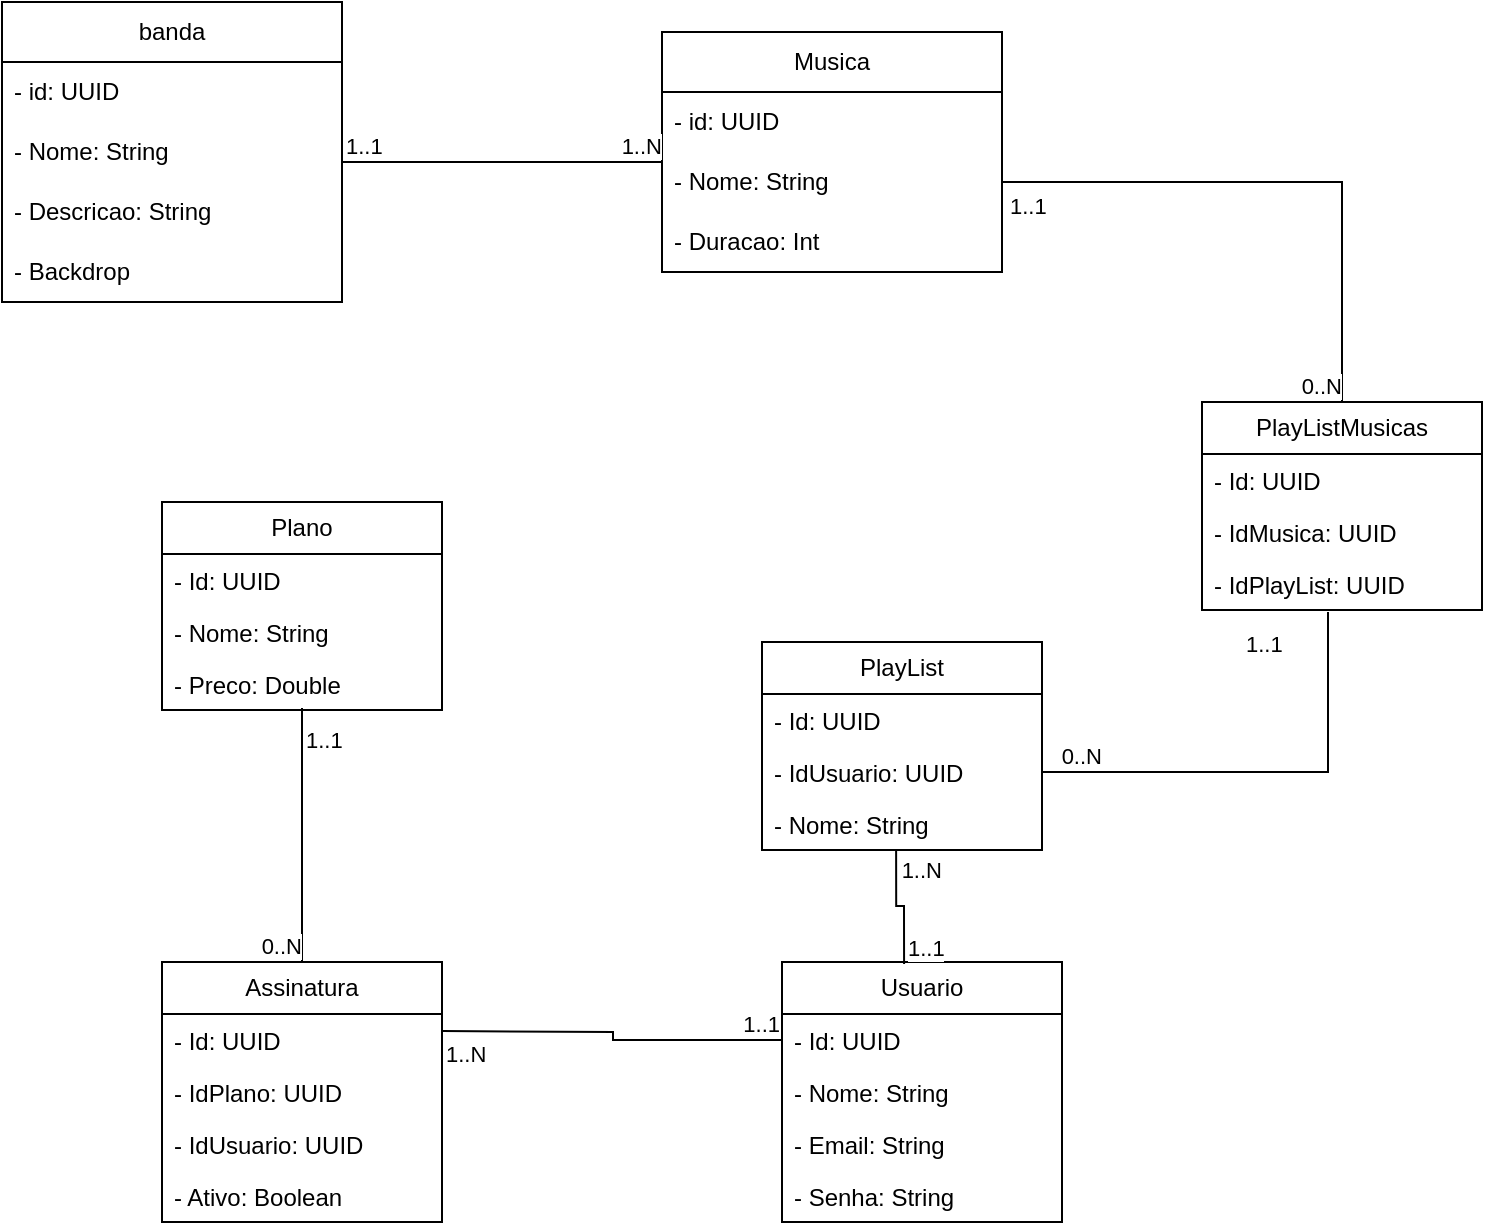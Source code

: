 <mxfile version="24.0.1" type="device">
  <diagram id="C5RBs43oDa-KdzZeNtuy" name="Page-1">
    <mxGraphModel dx="1114" dy="600" grid="1" gridSize="10" guides="1" tooltips="1" connect="1" arrows="1" fold="1" page="1" pageScale="1" pageWidth="827" pageHeight="1169" math="0" shadow="0">
      <root>
        <mxCell id="WIyWlLk6GJQsqaUBKTNV-0" />
        <mxCell id="WIyWlLk6GJQsqaUBKTNV-1" parent="WIyWlLk6GJQsqaUBKTNV-0" />
        <mxCell id="wb8o_D_CidhSUkftGFhH-7" value="banda" style="swimlane;fontStyle=0;childLayout=stackLayout;horizontal=1;startSize=30;horizontalStack=0;resizeParent=1;resizeParentMax=0;resizeLast=0;collapsible=1;marginBottom=0;whiteSpace=wrap;html=1;direction=east;" vertex="1" parent="WIyWlLk6GJQsqaUBKTNV-1">
          <mxGeometry x="70" y="80" width="170" height="150" as="geometry" />
        </mxCell>
        <mxCell id="wb8o_D_CidhSUkftGFhH-23" value="- id: UUID" style="text;strokeColor=none;fillColor=none;align=left;verticalAlign=middle;spacingLeft=4;spacingRight=4;overflow=hidden;points=[[0,0.5],[1,0.5]];portConstraint=eastwest;rotatable=0;whiteSpace=wrap;html=1;" vertex="1" parent="wb8o_D_CidhSUkftGFhH-7">
          <mxGeometry y="30" width="170" height="30" as="geometry" />
        </mxCell>
        <mxCell id="wb8o_D_CidhSUkftGFhH-8" value="- Nome: String" style="text;strokeColor=none;fillColor=none;align=left;verticalAlign=middle;spacingLeft=4;spacingRight=4;overflow=hidden;points=[[0,0.5],[1,0.5]];portConstraint=eastwest;rotatable=0;whiteSpace=wrap;html=1;" vertex="1" parent="wb8o_D_CidhSUkftGFhH-7">
          <mxGeometry y="60" width="170" height="30" as="geometry" />
        </mxCell>
        <mxCell id="wb8o_D_CidhSUkftGFhH-9" value="- Descricao: String" style="text;strokeColor=none;fillColor=none;align=left;verticalAlign=middle;spacingLeft=4;spacingRight=4;overflow=hidden;points=[[0,0.5],[1,0.5]];portConstraint=eastwest;rotatable=0;whiteSpace=wrap;html=1;" vertex="1" parent="wb8o_D_CidhSUkftGFhH-7">
          <mxGeometry y="90" width="170" height="30" as="geometry" />
        </mxCell>
        <mxCell id="wb8o_D_CidhSUkftGFhH-10" value="- Backdrop" style="text;strokeColor=none;fillColor=none;align=left;verticalAlign=middle;spacingLeft=4;spacingRight=4;overflow=hidden;points=[[0,0.5],[1,0.5]];portConstraint=eastwest;rotatable=0;whiteSpace=wrap;html=1;" vertex="1" parent="wb8o_D_CidhSUkftGFhH-7">
          <mxGeometry y="120" width="170" height="30" as="geometry" />
        </mxCell>
        <mxCell id="wb8o_D_CidhSUkftGFhH-16" value="Musica" style="swimlane;fontStyle=0;childLayout=stackLayout;horizontal=1;startSize=30;horizontalStack=0;resizeParent=1;resizeParentMax=0;resizeLast=0;collapsible=1;marginBottom=0;whiteSpace=wrap;html=1;direction=east;" vertex="1" parent="WIyWlLk6GJQsqaUBKTNV-1">
          <mxGeometry x="400" y="95" width="170" height="120" as="geometry" />
        </mxCell>
        <mxCell id="wb8o_D_CidhSUkftGFhH-22" value="- id: UUID" style="text;strokeColor=none;fillColor=none;align=left;verticalAlign=middle;spacingLeft=4;spacingRight=4;overflow=hidden;points=[[0,0.5],[1,0.5]];portConstraint=eastwest;rotatable=0;whiteSpace=wrap;html=1;" vertex="1" parent="wb8o_D_CidhSUkftGFhH-16">
          <mxGeometry y="30" width="170" height="30" as="geometry" />
        </mxCell>
        <mxCell id="wb8o_D_CidhSUkftGFhH-17" value="- Nome: String" style="text;strokeColor=none;fillColor=none;align=left;verticalAlign=middle;spacingLeft=4;spacingRight=4;overflow=hidden;points=[[0,0.5],[1,0.5]];portConstraint=eastwest;rotatable=0;whiteSpace=wrap;html=1;" vertex="1" parent="wb8o_D_CidhSUkftGFhH-16">
          <mxGeometry y="60" width="170" height="30" as="geometry" />
        </mxCell>
        <mxCell id="wb8o_D_CidhSUkftGFhH-18" value="- Duracao: Int" style="text;strokeColor=none;fillColor=none;align=left;verticalAlign=middle;spacingLeft=4;spacingRight=4;overflow=hidden;points=[[0,0.5],[1,0.5]];portConstraint=eastwest;rotatable=0;whiteSpace=wrap;html=1;" vertex="1" parent="wb8o_D_CidhSUkftGFhH-16">
          <mxGeometry y="90" width="170" height="30" as="geometry" />
        </mxCell>
        <mxCell id="wb8o_D_CidhSUkftGFhH-27" value="" style="endArrow=none;html=1;edgeStyle=orthogonalEdgeStyle;rounded=0;" edge="1" parent="WIyWlLk6GJQsqaUBKTNV-1">
          <mxGeometry relative="1" as="geometry">
            <mxPoint x="240" y="160" as="sourcePoint" />
            <mxPoint x="400" y="160" as="targetPoint" />
          </mxGeometry>
        </mxCell>
        <mxCell id="wb8o_D_CidhSUkftGFhH-28" value="1..1" style="edgeLabel;resizable=0;html=1;align=left;verticalAlign=bottom;" connectable="0" vertex="1" parent="wb8o_D_CidhSUkftGFhH-27">
          <mxGeometry x="-1" relative="1" as="geometry" />
        </mxCell>
        <mxCell id="wb8o_D_CidhSUkftGFhH-29" value="1..N" style="edgeLabel;resizable=0;html=1;align=right;verticalAlign=bottom;" connectable="0" vertex="1" parent="wb8o_D_CidhSUkftGFhH-27">
          <mxGeometry x="1" relative="1" as="geometry" />
        </mxCell>
        <mxCell id="wb8o_D_CidhSUkftGFhH-30" value="Plano" style="swimlane;fontStyle=0;childLayout=stackLayout;horizontal=1;startSize=26;fillColor=none;horizontalStack=0;resizeParent=1;resizeParentMax=0;resizeLast=0;collapsible=1;marginBottom=0;whiteSpace=wrap;html=1;" vertex="1" parent="WIyWlLk6GJQsqaUBKTNV-1">
          <mxGeometry x="150" y="330" width="140" height="104" as="geometry" />
        </mxCell>
        <mxCell id="wb8o_D_CidhSUkftGFhH-31" value="- Id: UUID" style="text;strokeColor=none;fillColor=none;align=left;verticalAlign=top;spacingLeft=4;spacingRight=4;overflow=hidden;rotatable=0;points=[[0,0.5],[1,0.5]];portConstraint=eastwest;whiteSpace=wrap;html=1;" vertex="1" parent="wb8o_D_CidhSUkftGFhH-30">
          <mxGeometry y="26" width="140" height="26" as="geometry" />
        </mxCell>
        <mxCell id="wb8o_D_CidhSUkftGFhH-32" value="- Nome: String" style="text;strokeColor=none;fillColor=none;align=left;verticalAlign=top;spacingLeft=4;spacingRight=4;overflow=hidden;rotatable=0;points=[[0,0.5],[1,0.5]];portConstraint=eastwest;whiteSpace=wrap;html=1;" vertex="1" parent="wb8o_D_CidhSUkftGFhH-30">
          <mxGeometry y="52" width="140" height="26" as="geometry" />
        </mxCell>
        <mxCell id="wb8o_D_CidhSUkftGFhH-33" value="- Preco: Double" style="text;strokeColor=none;fillColor=none;align=left;verticalAlign=top;spacingLeft=4;spacingRight=4;overflow=hidden;rotatable=0;points=[[0,0.5],[1,0.5]];portConstraint=eastwest;whiteSpace=wrap;html=1;" vertex="1" parent="wb8o_D_CidhSUkftGFhH-30">
          <mxGeometry y="78" width="140" height="26" as="geometry" />
        </mxCell>
        <mxCell id="wb8o_D_CidhSUkftGFhH-34" value="Usuario" style="swimlane;fontStyle=0;childLayout=stackLayout;horizontal=1;startSize=26;fillColor=none;horizontalStack=0;resizeParent=1;resizeParentMax=0;resizeLast=0;collapsible=1;marginBottom=0;whiteSpace=wrap;html=1;" vertex="1" parent="WIyWlLk6GJQsqaUBKTNV-1">
          <mxGeometry x="460" y="560" width="140" height="130" as="geometry" />
        </mxCell>
        <mxCell id="wb8o_D_CidhSUkftGFhH-35" value="- Id: UUID" style="text;strokeColor=none;fillColor=none;align=left;verticalAlign=top;spacingLeft=4;spacingRight=4;overflow=hidden;rotatable=0;points=[[0,0.5],[1,0.5]];portConstraint=eastwest;whiteSpace=wrap;html=1;" vertex="1" parent="wb8o_D_CidhSUkftGFhH-34">
          <mxGeometry y="26" width="140" height="26" as="geometry" />
        </mxCell>
        <mxCell id="wb8o_D_CidhSUkftGFhH-36" value="- Nome: String" style="text;strokeColor=none;fillColor=none;align=left;verticalAlign=top;spacingLeft=4;spacingRight=4;overflow=hidden;rotatable=0;points=[[0,0.5],[1,0.5]];portConstraint=eastwest;whiteSpace=wrap;html=1;" vertex="1" parent="wb8o_D_CidhSUkftGFhH-34">
          <mxGeometry y="52" width="140" height="26" as="geometry" />
        </mxCell>
        <mxCell id="wb8o_D_CidhSUkftGFhH-37" value="- Email: String" style="text;strokeColor=none;fillColor=none;align=left;verticalAlign=top;spacingLeft=4;spacingRight=4;overflow=hidden;rotatable=0;points=[[0,0.5],[1,0.5]];portConstraint=eastwest;whiteSpace=wrap;html=1;" vertex="1" parent="wb8o_D_CidhSUkftGFhH-34">
          <mxGeometry y="78" width="140" height="26" as="geometry" />
        </mxCell>
        <mxCell id="wb8o_D_CidhSUkftGFhH-38" value="- Senha: String" style="text;strokeColor=none;fillColor=none;align=left;verticalAlign=top;spacingLeft=4;spacingRight=4;overflow=hidden;rotatable=0;points=[[0,0.5],[1,0.5]];portConstraint=eastwest;whiteSpace=wrap;html=1;" vertex="1" parent="wb8o_D_CidhSUkftGFhH-34">
          <mxGeometry y="104" width="140" height="26" as="geometry" />
        </mxCell>
        <mxCell id="wb8o_D_CidhSUkftGFhH-39" value="Assinatura" style="swimlane;fontStyle=0;childLayout=stackLayout;horizontal=1;startSize=26;fillColor=none;horizontalStack=0;resizeParent=1;resizeParentMax=0;resizeLast=0;collapsible=1;marginBottom=0;whiteSpace=wrap;html=1;" vertex="1" parent="WIyWlLk6GJQsqaUBKTNV-1">
          <mxGeometry x="150" y="560" width="140" height="130" as="geometry" />
        </mxCell>
        <mxCell id="wb8o_D_CidhSUkftGFhH-40" value="- Id: UUID" style="text;strokeColor=none;fillColor=none;align=left;verticalAlign=top;spacingLeft=4;spacingRight=4;overflow=hidden;rotatable=0;points=[[0,0.5],[1,0.5]];portConstraint=eastwest;whiteSpace=wrap;html=1;" vertex="1" parent="wb8o_D_CidhSUkftGFhH-39">
          <mxGeometry y="26" width="140" height="26" as="geometry" />
        </mxCell>
        <mxCell id="wb8o_D_CidhSUkftGFhH-41" value="- IdPlano: UUID" style="text;strokeColor=none;fillColor=none;align=left;verticalAlign=top;spacingLeft=4;spacingRight=4;overflow=hidden;rotatable=0;points=[[0,0.5],[1,0.5]];portConstraint=eastwest;whiteSpace=wrap;html=1;" vertex="1" parent="wb8o_D_CidhSUkftGFhH-39">
          <mxGeometry y="52" width="140" height="26" as="geometry" />
        </mxCell>
        <mxCell id="wb8o_D_CidhSUkftGFhH-42" value="- IdUsuario: UUID" style="text;strokeColor=none;fillColor=none;align=left;verticalAlign=top;spacingLeft=4;spacingRight=4;overflow=hidden;rotatable=0;points=[[0,0.5],[1,0.5]];portConstraint=eastwest;whiteSpace=wrap;html=1;" vertex="1" parent="wb8o_D_CidhSUkftGFhH-39">
          <mxGeometry y="78" width="140" height="26" as="geometry" />
        </mxCell>
        <mxCell id="wb8o_D_CidhSUkftGFhH-43" value="- Ativo: Boolean" style="text;strokeColor=none;fillColor=none;align=left;verticalAlign=top;spacingLeft=4;spacingRight=4;overflow=hidden;rotatable=0;points=[[0,0.5],[1,0.5]];portConstraint=eastwest;whiteSpace=wrap;html=1;" vertex="1" parent="wb8o_D_CidhSUkftGFhH-39">
          <mxGeometry y="104" width="140" height="26" as="geometry" />
        </mxCell>
        <mxCell id="wb8o_D_CidhSUkftGFhH-44" value="" style="endArrow=none;html=1;edgeStyle=orthogonalEdgeStyle;rounded=0;entryX=0;entryY=0.5;entryDx=0;entryDy=0;" edge="1" parent="WIyWlLk6GJQsqaUBKTNV-1" target="wb8o_D_CidhSUkftGFhH-35">
          <mxGeometry relative="1" as="geometry">
            <mxPoint x="290" y="594.5" as="sourcePoint" />
            <mxPoint x="450" y="594.5" as="targetPoint" />
          </mxGeometry>
        </mxCell>
        <mxCell id="wb8o_D_CidhSUkftGFhH-45" value="1..N" style="edgeLabel;resizable=0;html=1;align=left;verticalAlign=bottom;" connectable="0" vertex="1" parent="wb8o_D_CidhSUkftGFhH-44">
          <mxGeometry x="-1" relative="1" as="geometry">
            <mxPoint y="20" as="offset" />
          </mxGeometry>
        </mxCell>
        <mxCell id="wb8o_D_CidhSUkftGFhH-46" value="1..1" style="edgeLabel;resizable=0;html=1;align=right;verticalAlign=bottom;" connectable="0" vertex="1" parent="wb8o_D_CidhSUkftGFhH-44">
          <mxGeometry x="1" relative="1" as="geometry" />
        </mxCell>
        <mxCell id="wb8o_D_CidhSUkftGFhH-48" value="" style="endArrow=none;html=1;edgeStyle=orthogonalEdgeStyle;rounded=0;entryX=0.5;entryY=0;entryDx=0;entryDy=0;exitX=0.5;exitY=0.962;exitDx=0;exitDy=0;exitPerimeter=0;" edge="1" parent="WIyWlLk6GJQsqaUBKTNV-1" source="wb8o_D_CidhSUkftGFhH-33" target="wb8o_D_CidhSUkftGFhH-39">
          <mxGeometry relative="1" as="geometry">
            <mxPoint x="220" y="450" as="sourcePoint" />
            <mxPoint x="370" y="450" as="targetPoint" />
          </mxGeometry>
        </mxCell>
        <mxCell id="wb8o_D_CidhSUkftGFhH-49" value="1..1&lt;div&gt;&lt;br&gt;&lt;/div&gt;" style="edgeLabel;resizable=0;html=1;align=left;verticalAlign=bottom;" connectable="0" vertex="1" parent="wb8o_D_CidhSUkftGFhH-48">
          <mxGeometry x="-1" relative="1" as="geometry">
            <mxPoint y="37" as="offset" />
          </mxGeometry>
        </mxCell>
        <mxCell id="wb8o_D_CidhSUkftGFhH-50" value="0..N" style="edgeLabel;resizable=0;html=1;align=right;verticalAlign=bottom;" connectable="0" vertex="1" parent="wb8o_D_CidhSUkftGFhH-48">
          <mxGeometry x="1" relative="1" as="geometry">
            <mxPoint as="offset" />
          </mxGeometry>
        </mxCell>
        <mxCell id="wb8o_D_CidhSUkftGFhH-51" value="PlayList" style="swimlane;fontStyle=0;childLayout=stackLayout;horizontal=1;startSize=26;fillColor=none;horizontalStack=0;resizeParent=1;resizeParentMax=0;resizeLast=0;collapsible=1;marginBottom=0;whiteSpace=wrap;html=1;" vertex="1" parent="WIyWlLk6GJQsqaUBKTNV-1">
          <mxGeometry x="450" y="400" width="140" height="104" as="geometry" />
        </mxCell>
        <mxCell id="wb8o_D_CidhSUkftGFhH-52" value="- Id: UUID" style="text;strokeColor=none;fillColor=none;align=left;verticalAlign=top;spacingLeft=4;spacingRight=4;overflow=hidden;rotatable=0;points=[[0,0.5],[1,0.5]];portConstraint=eastwest;whiteSpace=wrap;html=1;" vertex="1" parent="wb8o_D_CidhSUkftGFhH-51">
          <mxGeometry y="26" width="140" height="26" as="geometry" />
        </mxCell>
        <mxCell id="wb8o_D_CidhSUkftGFhH-53" value="- IdUsuario: UUID" style="text;strokeColor=none;fillColor=none;align=left;verticalAlign=top;spacingLeft=4;spacingRight=4;overflow=hidden;rotatable=0;points=[[0,0.5],[1,0.5]];portConstraint=eastwest;whiteSpace=wrap;html=1;" vertex="1" parent="wb8o_D_CidhSUkftGFhH-51">
          <mxGeometry y="52" width="140" height="26" as="geometry" />
        </mxCell>
        <mxCell id="wb8o_D_CidhSUkftGFhH-55" value="- Nome: String" style="text;strokeColor=none;fillColor=none;align=left;verticalAlign=top;spacingLeft=4;spacingRight=4;overflow=hidden;rotatable=0;points=[[0,0.5],[1,0.5]];portConstraint=eastwest;whiteSpace=wrap;html=1;" vertex="1" parent="wb8o_D_CidhSUkftGFhH-51">
          <mxGeometry y="78" width="140" height="26" as="geometry" />
        </mxCell>
        <mxCell id="wb8o_D_CidhSUkftGFhH-56" value="" style="endArrow=none;html=1;edgeStyle=orthogonalEdgeStyle;rounded=0;exitX=0.436;exitY=0.008;exitDx=0;exitDy=0;exitPerimeter=0;entryX=0.479;entryY=1;entryDx=0;entryDy=0;entryPerimeter=0;" edge="1" parent="WIyWlLk6GJQsqaUBKTNV-1" source="wb8o_D_CidhSUkftGFhH-34" target="wb8o_D_CidhSUkftGFhH-55">
          <mxGeometry relative="1" as="geometry">
            <mxPoint x="310" y="500" as="sourcePoint" />
            <mxPoint x="470" y="500" as="targetPoint" />
          </mxGeometry>
        </mxCell>
        <mxCell id="wb8o_D_CidhSUkftGFhH-57" value="1..1" style="edgeLabel;resizable=0;html=1;align=left;verticalAlign=bottom;" connectable="0" vertex="1" parent="wb8o_D_CidhSUkftGFhH-56">
          <mxGeometry x="-1" relative="1" as="geometry" />
        </mxCell>
        <mxCell id="wb8o_D_CidhSUkftGFhH-58" value="1..N" style="edgeLabel;resizable=0;html=1;align=right;verticalAlign=bottom;" connectable="0" vertex="1" parent="wb8o_D_CidhSUkftGFhH-56">
          <mxGeometry x="1" relative="1" as="geometry">
            <mxPoint x="23" y="19" as="offset" />
          </mxGeometry>
        </mxCell>
        <mxCell id="wb8o_D_CidhSUkftGFhH-59" value="PlayListMusicas" style="swimlane;fontStyle=0;childLayout=stackLayout;horizontal=1;startSize=26;fillColor=none;horizontalStack=0;resizeParent=1;resizeParentMax=0;resizeLast=0;collapsible=1;marginBottom=0;whiteSpace=wrap;html=1;" vertex="1" parent="WIyWlLk6GJQsqaUBKTNV-1">
          <mxGeometry x="670" y="280" width="140" height="104" as="geometry" />
        </mxCell>
        <mxCell id="wb8o_D_CidhSUkftGFhH-60" value="- Id: UUID" style="text;strokeColor=none;fillColor=none;align=left;verticalAlign=top;spacingLeft=4;spacingRight=4;overflow=hidden;rotatable=0;points=[[0,0.5],[1,0.5]];portConstraint=eastwest;whiteSpace=wrap;html=1;" vertex="1" parent="wb8o_D_CidhSUkftGFhH-59">
          <mxGeometry y="26" width="140" height="26" as="geometry" />
        </mxCell>
        <mxCell id="wb8o_D_CidhSUkftGFhH-61" value="- IdMusica: UUID" style="text;strokeColor=none;fillColor=none;align=left;verticalAlign=top;spacingLeft=4;spacingRight=4;overflow=hidden;rotatable=0;points=[[0,0.5],[1,0.5]];portConstraint=eastwest;whiteSpace=wrap;html=1;" vertex="1" parent="wb8o_D_CidhSUkftGFhH-59">
          <mxGeometry y="52" width="140" height="26" as="geometry" />
        </mxCell>
        <mxCell id="wb8o_D_CidhSUkftGFhH-62" value="- IdPlayList: UUID" style="text;strokeColor=none;fillColor=none;align=left;verticalAlign=top;spacingLeft=4;spacingRight=4;overflow=hidden;rotatable=0;points=[[0,0.5],[1,0.5]];portConstraint=eastwest;whiteSpace=wrap;html=1;" vertex="1" parent="wb8o_D_CidhSUkftGFhH-59">
          <mxGeometry y="78" width="140" height="26" as="geometry" />
        </mxCell>
        <mxCell id="wb8o_D_CidhSUkftGFhH-63" value="" style="endArrow=none;html=1;edgeStyle=orthogonalEdgeStyle;rounded=0;exitX=1;exitY=0.5;exitDx=0;exitDy=0;entryX=0.5;entryY=0;entryDx=0;entryDy=0;" edge="1" parent="WIyWlLk6GJQsqaUBKTNV-1" source="wb8o_D_CidhSUkftGFhH-17" target="wb8o_D_CidhSUkftGFhH-59">
          <mxGeometry relative="1" as="geometry">
            <mxPoint x="620" y="210" as="sourcePoint" />
            <mxPoint x="780" y="210" as="targetPoint" />
          </mxGeometry>
        </mxCell>
        <mxCell id="wb8o_D_CidhSUkftGFhH-64" value="1..1" style="edgeLabel;resizable=0;html=1;align=left;verticalAlign=bottom;" connectable="0" vertex="1" parent="wb8o_D_CidhSUkftGFhH-63">
          <mxGeometry x="-1" relative="1" as="geometry">
            <mxPoint x="2" y="20" as="offset" />
          </mxGeometry>
        </mxCell>
        <mxCell id="wb8o_D_CidhSUkftGFhH-65" value="0..N" style="edgeLabel;resizable=0;html=1;align=right;verticalAlign=bottom;" connectable="0" vertex="1" parent="wb8o_D_CidhSUkftGFhH-63">
          <mxGeometry x="1" relative="1" as="geometry" />
        </mxCell>
        <mxCell id="wb8o_D_CidhSUkftGFhH-66" value="" style="endArrow=none;html=1;edgeStyle=orthogonalEdgeStyle;rounded=0;exitX=0.45;exitY=1.038;exitDx=0;exitDy=0;exitPerimeter=0;entryX=1;entryY=0.5;entryDx=0;entryDy=0;" edge="1" parent="WIyWlLk6GJQsqaUBKTNV-1" source="wb8o_D_CidhSUkftGFhH-62" target="wb8o_D_CidhSUkftGFhH-53">
          <mxGeometry relative="1" as="geometry">
            <mxPoint x="630" y="460" as="sourcePoint" />
            <mxPoint x="790" y="460" as="targetPoint" />
          </mxGeometry>
        </mxCell>
        <mxCell id="wb8o_D_CidhSUkftGFhH-67" value="1..1" style="edgeLabel;resizable=0;html=1;align=left;verticalAlign=bottom;" connectable="0" vertex="1" parent="wb8o_D_CidhSUkftGFhH-66">
          <mxGeometry x="-1" relative="1" as="geometry">
            <mxPoint x="-43" y="25" as="offset" />
          </mxGeometry>
        </mxCell>
        <mxCell id="wb8o_D_CidhSUkftGFhH-68" value="0..N" style="edgeLabel;resizable=0;html=1;align=right;verticalAlign=bottom;" connectable="0" vertex="1" parent="wb8o_D_CidhSUkftGFhH-66">
          <mxGeometry x="1" relative="1" as="geometry">
            <mxPoint x="30" as="offset" />
          </mxGeometry>
        </mxCell>
      </root>
    </mxGraphModel>
  </diagram>
</mxfile>
